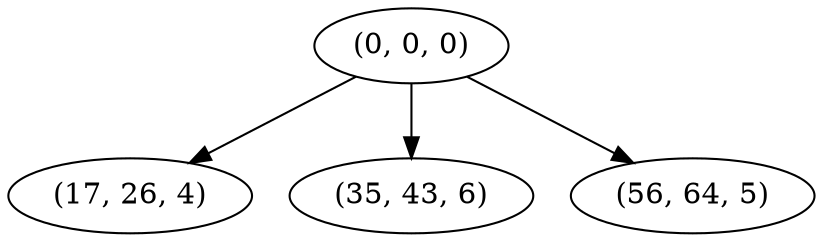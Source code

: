 digraph tree {
    "(0, 0, 0)";
    "(17, 26, 4)";
    "(35, 43, 6)";
    "(56, 64, 5)";
    "(0, 0, 0)" -> "(17, 26, 4)";
    "(0, 0, 0)" -> "(35, 43, 6)";
    "(0, 0, 0)" -> "(56, 64, 5)";
}
